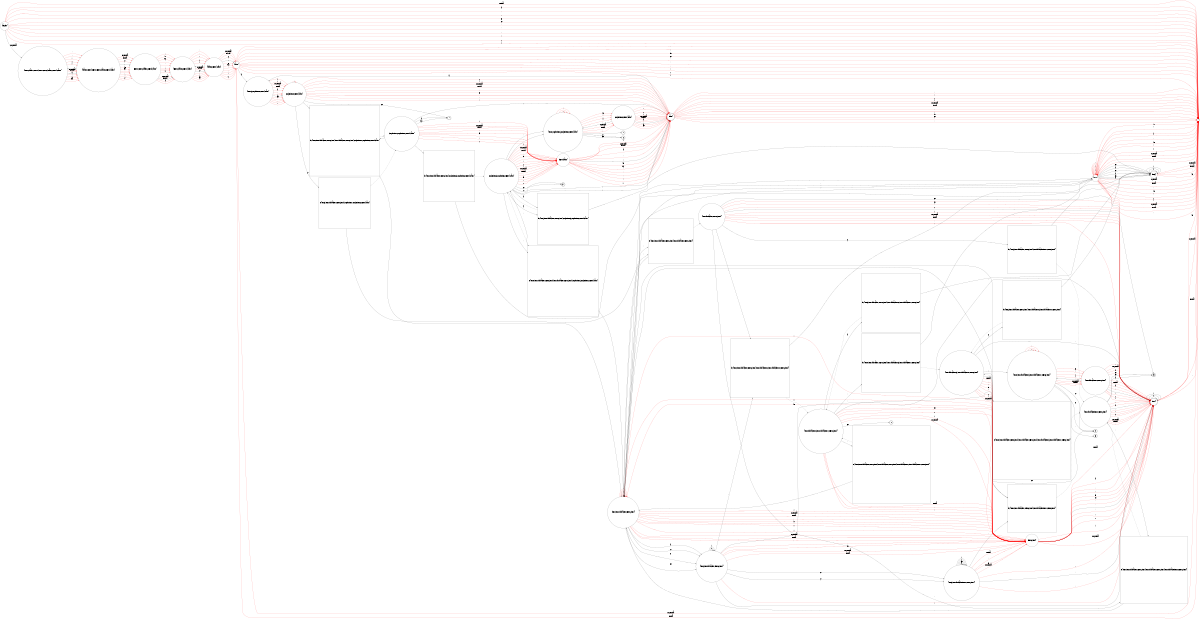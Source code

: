 digraph {
rankdir=LR;
size="8,5";
node [shape = circle, color = black];
0 [label="[sample_0]"];
1 [label="[TERM_2,header_1,TERM_4,TERM_1,TERM_2,header_2,TERM_4,main_0]"];
3 [label="[header_1,TERM_4,TERM_1,TERM_2,header_2,TERM_4,main_0]"];
4 [label="[TERM_1,TERM_2,header_2,TERM_4,main_0]"];
5 [label="[TERM_2,header_2,TERM_4,main_0]"];
6 [label="[header_2,TERM_4,main_0]"];
7 [label="[main_0]"];
8 [label="[TERM_5,complex_item_0,TERM_4,main_1]"];
9 [label="[complex_item_0,TERM_4,main_1]"];
16 [label="[item_0,item_with_bracket_1,TERM_8,item_4]"];
17 [label="[complex_item_1,complex_item_2,TERM_4,main_1]"];
18 [label="[TERM_4,main_1]"];
24 [label="[item_0]"];
25 [label="[complex_item_3,complex_item_2,TERM_4,main_1]"];
28 [label="[item_0,complex_item_3,complex_item_2,TERM_4,main_1]"];
29 [label="[complex_item_2,TERM_4,main_1]"];
36 [label="[item_3]"];
25 [label="[complex_item_3,complex_item_2,TERM_4,main_1]"];
48 [label="[TERM_8,item_4]"];
49 [label="[item_3,item_with_bracket_1,TERM_8,item_4]"];
51 [label="[item_with_bracket_1,TERM_8,item_4]"];
24 [label="[item_0]"];
59 [label="[item_with_bracket_or_2,item_with_bracket_or_1,TERM_8,item_4]"];
24 [label="[item_0]"];
66 [label="[item_with_bracket_or_3,item_with_bracket_or_1,TERM_8,item_4]"];
69 [label="[item_0,item_with_bracket_or_3,item_with_bracket_or_1,TERM_8,item_4]"];
70 [label="[item_with_bracket_or_1,TERM_8,item_4]"];
16 [label="[item_0,item_with_bracket_1,TERM_8,item_4]"];
86 [label="[item_with_bracket_items_1,TERM_8,item_4]"];
95 [label="[item_3,item_with_bracket_items_1,TERM_8,item_4]"];
node [shape = square];
15 [label="let: [item_0,item_with_bracket_1,TERM_8,item_4,item_with_bracket_1,TERM_8,item_4,complex_item_1,complex_item_2,TERM_4,main_1]"];
23 [label="let: [item_0,item_with_bracket_1,TERM_8,item_4,complex_item_3,complex_item_2,TERM_4,main_1]"];
32 [label="let: [item_0,item_with_bracket_1,TERM_8,item_4,item_with_bracket_1,TERM_8,item_4,complex_item_3,complex_item_2,TERM_4,main_1]"];
35 [label="let: [item_3,item_with_bracket_1,TERM_8,item_4,complex_item_3,complex_item_2,TERM_4,main_1]"];
50 [label="let: [item_0,item_with_bracket_1,TERM_8,item_4,item_with_bracket_1,TERM_8,item_4]"];
58 [label="let: [item_0,item_with_bracket_1,TERM_8,item_4,item_with_bracket_or_2,item_with_bracket_or_1,TERM_8,item_4]"];
65 [label="let: [item_0,item_with_bracket_1,TERM_8,item_4,item_with_bracket_or_3,item_with_bracket_or_1,TERM_8,item_4]"];
73 [label="let: [item_0,item_with_bracket_1,TERM_8,item_4,item_with_bracket_1,TERM_8,item_4,item_with_bracket_or_3,item_with_bracket_or_1,TERM_8,item_4]"];
76 [label="let: [item_3,item_with_bracket_1,TERM_8,item_4,item_with_bracket_or_3,item_with_bracket_or_1,TERM_8,item_4]"];
79 [label="let: [item_0,item_with_bracket_1,TERM_8,item_4,item_with_bracket_1,TERM_8,item_4,item_with_bracket_or_2,item_with_bracket_or_1,TERM_8,item_4]"];
82 [label="let: [item_3,item_with_bracket_1,TERM_8,item_4,item_with_bracket_or_2,item_with_bracket_or_1,TERM_8,item_4]"];
85 [label="let: [item_0,item_with_bracket_1,TERM_8,item_4,item_with_bracket_1,TERM_8,item_4,item_with_bracket_items_1,TERM_8,item_4]"];
94 [label="let: [item_3,item_with_bracket_1,TERM_8,item_4,item_with_bracket_items_1,TERM_8,item_4]"];
96 [label="let: [item_0,item_with_bracket_1,TERM_8,item_4,item_with_bracket_items_1,TERM_8,item_4]"];
103 [label="let: [item_3,item_with_bracket_1,TERM_8,item_4,complex_item_1,complex_item_2,TERM_4,main_1]"];
node [shape = doublecircle];
2 [label="[]"];
10 [label="[main_1]"];
52 [label="[item_4]"];
0 -> 1 [ label = "non-terminal", color = "black" ];
0 -> 2 [ label = "terminal", color = "red" ];
0 -> 2 [ label = "A", color = "red" ];
0 -> 2 [ label = ",", color = "red" ];
0 -> 2 [ label = ";", color = "red" ];
0 -> 2 [ label = "::=", color = "red" ];
0 -> 2 [ label = "eps", color = "red" ];
0 -> 2 [ label = "(", color = "red" ];
0 -> 2 [ label = ")", color = "red" ];
0 -> 2 [ label = "|", color = "red" ];
0 -> 2 [ label = "*", color = "red" ];
0 -> 2 [ label = "+", color = "red" ];
0 -> 2 [ label = "?", color = "red" ];
1 -> 3 [ label = "non-terminal", color = "red" ];
1 -> 3 [ label = "terminal", color = "red" ];
1 -> 3 [ label = "A", color = "black" ];
1 -> 3 [ label = ",", color = "red" ];
1 -> 3 [ label = ";", color = "red" ];
1 -> 3 [ label = "::=", color = "red" ];
1 -> 3 [ label = "eps", color = "red" ];
1 -> 3 [ label = "(", color = "red" ];
1 -> 3 [ label = ")", color = "red" ];
1 -> 3 [ label = "|", color = "red" ];
1 -> 3 [ label = "*", color = "red" ];
1 -> 3 [ label = "+", color = "red" ];
1 -> 3 [ label = "?", color = "red" ];
3 -> 4 [ label = "non-terminal", color = "red" ];
3 -> 4 [ label = "terminal", color = "red" ];
3 -> 4 [ label = "A", color = "red" ];
3 -> 1 [ label = ",", color = "black" ];
3 -> 4 [ label = ";", color = "black" ];
3 -> 4 [ label = "::=", color = "red" ];
3 -> 4 [ label = "eps", color = "red" ];
3 -> 4 [ label = "(", color = "red" ];
3 -> 4 [ label = ")", color = "red" ];
3 -> 4 [ label = "|", color = "red" ];
3 -> 4 [ label = "*", color = "red" ];
3 -> 4 [ label = "+", color = "red" ];
3 -> 4 [ label = "?", color = "red" ];
4 -> 5 [ label = "non-terminal", color = "red" ];
4 -> 5 [ label = "terminal", color = "black" ];
4 -> 5 [ label = "A", color = "red" ];
4 -> 5 [ label = ",", color = "red" ];
4 -> 5 [ label = ";", color = "red" ];
4 -> 5 [ label = "::=", color = "red" ];
4 -> 5 [ label = "eps", color = "red" ];
4 -> 5 [ label = "(", color = "red" ];
4 -> 5 [ label = ")", color = "red" ];
4 -> 5 [ label = "|", color = "red" ];
4 -> 5 [ label = "*", color = "red" ];
4 -> 5 [ label = "+", color = "red" ];
4 -> 5 [ label = "?", color = "red" ];
5 -> 6 [ label = "non-terminal", color = "red" ];
5 -> 6 [ label = "terminal", color = "red" ];
5 -> 6 [ label = "A", color = "black" ];
5 -> 6 [ label = ",", color = "red" ];
5 -> 6 [ label = ";", color = "red" ];
5 -> 6 [ label = "::=", color = "red" ];
5 -> 6 [ label = "eps", color = "red" ];
5 -> 6 [ label = "(", color = "red" ];
5 -> 6 [ label = ")", color = "red" ];
5 -> 6 [ label = "|", color = "red" ];
5 -> 6 [ label = "*", color = "red" ];
5 -> 6 [ label = "+", color = "red" ];
5 -> 6 [ label = "?", color = "red" ];
6 -> 7 [ label = "non-terminal", color = "red" ];
6 -> 7 [ label = "terminal", color = "red" ];
6 -> 7 [ label = "A", color = "red" ];
6 -> 5 [ label = ",", color = "black" ];
6 -> 7 [ label = ";", color = "black" ];
6 -> 7 [ label = "::=", color = "red" ];
6 -> 7 [ label = "eps", color = "red" ];
6 -> 7 [ label = "(", color = "red" ];
6 -> 7 [ label = ")", color = "red" ];
6 -> 7 [ label = "|", color = "red" ];
6 -> 7 [ label = "*", color = "red" ];
6 -> 7 [ label = "+", color = "red" ];
6 -> 7 [ label = "?", color = "red" ];
7 -> 2 [ label = "non-terminal", color = "red" ];
7 -> 2 [ label = "terminal", color = "red" ];
7 -> 8 [ label = "A", color = "black" ];
7 -> 2 [ label = ",", color = "red" ];
7 -> 2 [ label = ";", color = "red" ];
7 -> 2 [ label = "::=", color = "red" ];
7 -> 2 [ label = "eps", color = "red" ];
7 -> 2 [ label = "(", color = "red" ];
7 -> 2 [ label = ")", color = "red" ];
7 -> 2 [ label = "|", color = "red" ];
7 -> 2 [ label = "*", color = "red" ];
7 -> 2 [ label = "+", color = "red" ];
7 -> 2 [ label = "?", color = "red" ];
8 -> 9 [ label = "non-terminal", color = "red" ];
8 -> 9 [ label = "terminal", color = "red" ];
8 -> 9 [ label = "A", color = "red" ];
8 -> 9 [ label = ",", color = "red" ];
8 -> 9 [ label = ";", color = "red" ];
8 -> 9 [ label = "::=", color = "black" ];
8 -> 9 [ label = "eps", color = "red" ];
8 -> 9 [ label = "(", color = "red" ];
8 -> 9 [ label = ")", color = "red" ];
8 -> 9 [ label = "|", color = "red" ];
8 -> 9 [ label = "*", color = "red" ];
8 -> 9 [ label = "+", color = "red" ];
8 -> 9 [ label = "?", color = "red" ];
9 -> 10 [ label = "non-terminal", color = "red" ];
9 -> 10 [ label = "terminal", color = "red" ];
9 -> 103 [ label = "A", color = "black" ];
9 -> 10 [ label = ",", color = "red" ];
9 -> 9 [ label = ";", color = "red" ];
9 -> 10 [ label = "::=", color = "red" ];
9 -> 11 [ label = "eps", color = "black" ];
9 -> 15 [ label = "(", color = "black" ];
9 -> 10 [ label = ")", color = "red" ];
9 -> 10 [ label = "|", color = "red" ];
9 -> 10 [ label = "*", color = "red" ];
9 -> 10 [ label = "+", color = "red" ];
9 -> 10 [ label = "?", color = "red" ];
10 -> 2 [ label = "non-terminal", color = "red" ];
10 -> 2 [ label = "terminal", color = "red" ];
10 -> 8 [ label = "A", color = "black" ];
10 -> 2 [ label = ",", color = "red" ];
10 -> 2 [ label = ";", color = "red" ];
10 -> 2 [ label = "::=", color = "red" ];
10 -> 2 [ label = "eps", color = "red" ];
10 -> 2 [ label = "(", color = "red" ];
10 -> 2 [ label = ")", color = "red" ];
10 -> 2 [ label = "|", color = "red" ];
10 -> 2 [ label = "*", color = "red" ];
10 -> 2 [ label = "+", color = "red" ];
10 -> 2 [ label = "?", color = "red" ];
16 -> 48 [ label = "non-terminal", color = "red" ];
16 -> 48 [ label = "terminal", color = "red" ];
16 -> 49 [ label = "A", color = "black" ];
16 -> 48 [ label = ",", color = "red" ];
16 -> 16 [ label = ";", color = "red" ];
16 -> 48 [ label = "::=", color = "red" ];
16 -> 49 [ label = "eps", color = "black" ];
16 -> 50 [ label = "(", color = "black" ];
16 -> 16 [ label = ")", color = "red" ];
16 -> 16 [ label = "|", color = "red" ];
16 -> 48 [ label = "*", color = "red" ];
16 -> 48 [ label = "+", color = "red" ];
16 -> 48 [ label = "?", color = "red" ];
17 -> 18 [ label = "non-terminal", color = "red" ];
17 -> 18 [ label = "terminal", color = "red" ];
17 -> 11 [ label = "A", color = "black" ];
17 -> 18 [ label = ",", color = "red" ];
17 -> 10 [ label = ";", color = "black" ];
17 -> 18 [ label = "::=", color = "red" ];
17 -> 11 [ label = "eps", color = "black" ];
17 -> 15 [ label = "(", color = "black" ];
17 -> 18 [ label = ")", color = "red" ];
17 -> 23 [ label = "|", color = "black" ];
17 -> 18 [ label = "*", color = "red" ];
17 -> 18 [ label = "+", color = "red" ];
17 -> 18 [ label = "?", color = "red" ];
15 -> 16;
15 -> 17 [style=dashed];
18 -> 10 [ label = "non-terminal", color = "red" ];
18 -> 10 [ label = "terminal", color = "red" ];
18 -> 10 [ label = "A", color = "red" ];
18 -> 10 [ label = ",", color = "red" ];
18 -> 10 [ label = ";", color = "black" ];
18 -> 10 [ label = "::=", color = "red" ];
18 -> 10 [ label = "eps", color = "red" ];
18 -> 10 [ label = "(", color = "red" ];
18 -> 10 [ label = ")", color = "red" ];
18 -> 10 [ label = "|", color = "red" ];
18 -> 10 [ label = "*", color = "red" ];
18 -> 10 [ label = "+", color = "red" ];
18 -> 10 [ label = "?", color = "red" ];
24 -> 2 [ label = "non-terminal", color = "red" ];
24 -> 2 [ label = "terminal", color = "red" ];
24 -> 36 [ label = "A", color = "black" ];
24 -> 2 [ label = ",", color = "red" ];
24 -> 24 [ label = ";", color = "red" ];
24 -> 2 [ label = "::=", color = "red" ];
24 -> 36 [ label = "eps", color = "black" ];
24 -> 16 [ label = "(", color = "black" ];
24 -> 24 [ label = ")", color = "red" ];
24 -> 24 [ label = "|", color = "red" ];
24 -> 2 [ label = "*", color = "red" ];
24 -> 2 [ label = "+", color = "red" ];
24 -> 2 [ label = "?", color = "red" ];
25 -> 18 [ label = "non-terminal", color = "red" ];
25 -> 18 [ label = "terminal", color = "red" ];
25 -> 35 [ label = "A", color = "black" ];
25 -> 18 [ label = ",", color = "red" ];
25 -> 10 [ label = ";", color = "black" ];
25 -> 18 [ label = "::=", color = "red" ];
25 -> 37 [ label = "eps", color = "black" ];
25 -> 32 [ label = "(", color = "black" ];
25 -> 18 [ label = ")", color = "red" ];
25 -> 28 [ label = "|", color = "black" ];
25 -> 18 [ label = "*", color = "red" ];
25 -> 18 [ label = "+", color = "red" ];
25 -> 18 [ label = "?", color = "red" ];
23 -> 24;
23 -> 25 [style=dashed];
28 -> 29 [ label = "non-terminal", color = "red" ];
28 -> 29 [ label = "terminal", color = "red" ];
28 -> 26 [ label = "A", color = "black" ];
28 -> 29 [ label = ",", color = "red" ];
28 -> 28 [ label = ";", color = "red" ];
28 -> 29 [ label = "::=", color = "red" ];
28 -> 26 [ label = "eps", color = "black" ];
28 -> 27 [ label = "(", color = "black" ];
28 -> 28 [ label = ")", color = "red" ];
28 -> 28 [ label = "|", color = "red" ];
28 -> 29 [ label = "*", color = "red" ];
28 -> 29 [ label = "+", color = "red" ];
28 -> 29 [ label = "?", color = "red" ];
29 -> 10 [ label = "non-terminal", color = "red" ];
29 -> 10 [ label = "terminal", color = "red" ];
29 -> 10 [ label = "A", color = "red" ];
29 -> 10 [ label = ",", color = "red" ];
29 -> 10 [ label = ";", color = "black" ];
29 -> 10 [ label = "::=", color = "red" ];
29 -> 10 [ label = "eps", color = "red" ];
29 -> 10 [ label = "(", color = "red" ];
29 -> 10 [ label = ")", color = "red" ];
29 -> 28 [ label = "|", color = "black" ];
29 -> 10 [ label = "*", color = "red" ];
29 -> 10 [ label = "+", color = "red" ];
29 -> 10 [ label = "?", color = "red" ];
32 -> 16;
32 -> 25 [style=dashed];
36 -> 2 [ label = "non-terminal", color = "red" ];
36 -> 2 [ label = "terminal", color = "red" ];
36 -> 2 [ label = ",", color = "red" ];
36 -> 2 [ label = "::=", color = "red" ];
36 -> 36 [ label = "*", color = "black" ];
36 -> 36 [ label = "+", color = "black" ];
36 -> 36 [ label = "?", color = "black" ];
25 -> 18 [ label = "non-terminal", color = "red" ];
25 -> 18 [ label = "terminal", color = "red" ];
25 -> 35 [ label = "A", color = "black" ];
25 -> 18 [ label = ",", color = "red" ];
25 -> 10 [ label = ";", color = "black" ];
25 -> 18 [ label = "::=", color = "red" ];
25 -> 37 [ label = "eps", color = "black" ];
25 -> 32 [ label = "(", color = "black" ];
25 -> 18 [ label = ")", color = "red" ];
25 -> 28 [ label = "|", color = "black" ];
25 -> 18 [ label = "*", color = "red" ];
25 -> 18 [ label = "+", color = "red" ];
25 -> 18 [ label = "?", color = "red" ];
35 -> 36;
35 -> 25 [style=dashed];
48 -> 52 [ label = "non-terminal", color = "red" ];
48 -> 52 [ label = "terminal", color = "red" ];
48 -> 52 [ label = "A", color = "red" ];
48 -> 52 [ label = ",", color = "red" ];
48 -> 52 [ label = ";", color = "red" ];
48 -> 52 [ label = "::=", color = "red" ];
48 -> 52 [ label = "eps", color = "red" ];
48 -> 52 [ label = "(", color = "red" ];
48 -> 52 [ label = ")", color = "black" ];
48 -> 52 [ label = "|", color = "red" ];
48 -> 52 [ label = "*", color = "red" ];
48 -> 52 [ label = "+", color = "red" ];
48 -> 52 [ label = "?", color = "red" ];
49 -> 48 [ label = "non-terminal", color = "red" ];
49 -> 48 [ label = "terminal", color = "red" ];
49 -> 95 [ label = "A", color = "black" ];
49 -> 48 [ label = ",", color = "red" ];
49 -> 52 [ label = ";", color = "red" ];
49 -> 48 [ label = "::=", color = "red" ];
49 -> 95 [ label = "eps", color = "black" ];
49 -> 96 [ label = "(", color = "black" ];
49 -> 52 [ label = ")", color = "black" ];
49 -> 58 [ label = "|", color = "black" ];
49 -> 49 [ label = "*", color = "black" ];
49 -> 49 [ label = "+", color = "black" ];
49 -> 49 [ label = "?", color = "black" ];
51 -> 52 [ label = "non-terminal", color = "red" ];
51 -> 52 [ label = "terminal", color = "red" ];
51 -> 94 [ label = "A", color = "black" ];
51 -> 52 [ label = ",", color = "red" ];
51 -> 52 [ label = ";", color = "red" ];
51 -> 52 [ label = "::=", color = "red" ];
51 -> 53 [ label = "eps", color = "black" ];
51 -> 85 [ label = "(", color = "black" ];
51 -> 52 [ label = ")", color = "black" ];
51 -> 58 [ label = "|", color = "black" ];
51 -> 52 [ label = "*", color = "red" ];
51 -> 52 [ label = "+", color = "red" ];
51 -> 52 [ label = "?", color = "red" ];
50 -> 16;
50 -> 51 [style=dashed];
52 -> 2 [ label = "non-terminal", color = "red" ];
52 -> 2 [ label = "terminal", color = "red" ];
52 -> 2 [ label = ",", color = "red" ];
52 -> 2 [ label = "::=", color = "red" ];
52 -> 52 [ label = "*", color = "black" ];
52 -> 52 [ label = "+", color = "black" ];
52 -> 52 [ label = "?", color = "black" ];
24 -> 2 [ label = "non-terminal", color = "red" ];
24 -> 2 [ label = "terminal", color = "red" ];
24 -> 36 [ label = "A", color = "black" ];
24 -> 2 [ label = ",", color = "red" ];
24 -> 24 [ label = ";", color = "red" ];
24 -> 2 [ label = "::=", color = "red" ];
24 -> 36 [ label = "eps", color = "black" ];
24 -> 16 [ label = "(", color = "black" ];
24 -> 24 [ label = ")", color = "red" ];
24 -> 24 [ label = "|", color = "red" ];
24 -> 2 [ label = "*", color = "red" ];
24 -> 2 [ label = "+", color = "red" ];
24 -> 2 [ label = "?", color = "red" ];
59 -> 48 [ label = "non-terminal", color = "red" ];
59 -> 48 [ label = "terminal", color = "red" ];
59 -> 82 [ label = "A", color = "black" ];
59 -> 48 [ label = ",", color = "red" ];
59 -> 48 [ label = ";", color = "red" ];
59 -> 48 [ label = "::=", color = "red" ];
59 -> 60 [ label = "eps", color = "black" ];
59 -> 79 [ label = "(", color = "black" ];
59 -> 52 [ label = ")", color = "black" ];
59 -> 65 [ label = "|", color = "black" ];
59 -> 48 [ label = "*", color = "red" ];
59 -> 48 [ label = "+", color = "red" ];
59 -> 48 [ label = "?", color = "red" ];
58 -> 24;
58 -> 59 [style=dashed];
24 -> 2 [ label = "non-terminal", color = "red" ];
24 -> 2 [ label = "terminal", color = "red" ];
24 -> 36 [ label = "A", color = "black" ];
24 -> 2 [ label = ",", color = "red" ];
24 -> 24 [ label = ";", color = "red" ];
24 -> 2 [ label = "::=", color = "red" ];
24 -> 36 [ label = "eps", color = "black" ];
24 -> 16 [ label = "(", color = "black" ];
24 -> 24 [ label = ")", color = "red" ];
24 -> 24 [ label = "|", color = "red" ];
24 -> 2 [ label = "*", color = "red" ];
24 -> 2 [ label = "+", color = "red" ];
24 -> 2 [ label = "?", color = "red" ];
66 -> 48 [ label = "non-terminal", color = "red" ];
66 -> 48 [ label = "terminal", color = "red" ];
66 -> 76 [ label = "A", color = "black" ];
66 -> 48 [ label = ",", color = "red" ];
66 -> 48 [ label = ";", color = "red" ];
66 -> 48 [ label = "::=", color = "red" ];
66 -> 67 [ label = "eps", color = "black" ];
66 -> 73 [ label = "(", color = "black" ];
66 -> 52 [ label = ")", color = "black" ];
66 -> 69 [ label = "|", color = "black" ];
66 -> 48 [ label = "*", color = "red" ];
66 -> 48 [ label = "+", color = "red" ];
66 -> 48 [ label = "?", color = "red" ];
65 -> 24;
65 -> 66 [style=dashed];
69 -> 70 [ label = "non-terminal", color = "red" ];
69 -> 70 [ label = "terminal", color = "red" ];
69 -> 67 [ label = "A", color = "black" ];
69 -> 70 [ label = ",", color = "red" ];
69 -> 69 [ label = ";", color = "red" ];
69 -> 70 [ label = "::=", color = "red" ];
69 -> 67 [ label = "eps", color = "black" ];
69 -> 68 [ label = "(", color = "black" ];
69 -> 69 [ label = ")", color = "red" ];
69 -> 69 [ label = "|", color = "red" ];
69 -> 70 [ label = "*", color = "red" ];
69 -> 70 [ label = "+", color = "red" ];
69 -> 70 [ label = "?", color = "red" ];
70 -> 52 [ label = "non-terminal", color = "red" ];
70 -> 52 [ label = "terminal", color = "red" ];
70 -> 52 [ label = "A", color = "red" ];
70 -> 52 [ label = ",", color = "red" ];
70 -> 52 [ label = ";", color = "red" ];
70 -> 52 [ label = "::=", color = "red" ];
70 -> 52 [ label = "eps", color = "red" ];
70 -> 52 [ label = "(", color = "red" ];
70 -> 52 [ label = ")", color = "black" ];
70 -> 69 [ label = "|", color = "black" ];
70 -> 52 [ label = "*", color = "red" ];
70 -> 52 [ label = "+", color = "red" ];
70 -> 52 [ label = "?", color = "red" ];
73 -> 16;
73 -> 66 [style=dashed];
76 -> 36;
76 -> 66 [style=dashed];
79 -> 16;
79 -> 59 [style=dashed];
82 -> 36;
82 -> 59 [style=dashed];
16 -> 48 [ label = "non-terminal", color = "red" ];
16 -> 48 [ label = "terminal", color = "red" ];
16 -> 49 [ label = "A", color = "black" ];
16 -> 48 [ label = ",", color = "red" ];
16 -> 16 [ label = ";", color = "red" ];
16 -> 48 [ label = "::=", color = "red" ];
16 -> 49 [ label = "eps", color = "black" ];
16 -> 50 [ label = "(", color = "black" ];
16 -> 16 [ label = ")", color = "red" ];
16 -> 16 [ label = "|", color = "red" ];
16 -> 48 [ label = "*", color = "red" ];
16 -> 48 [ label = "+", color = "red" ];
16 -> 48 [ label = "?", color = "red" ];
86 -> 52 [ label = "non-terminal", color = "red" ];
86 -> 52 [ label = "terminal", color = "red" ];
86 -> 53 [ label = "A", color = "black" ];
86 -> 52 [ label = ",", color = "red" ];
86 -> 52 [ label = ";", color = "red" ];
86 -> 52 [ label = "::=", color = "red" ];
86 -> 53 [ label = "eps", color = "black" ];
86 -> 85 [ label = "(", color = "black" ];
86 -> 52 [ label = ")", color = "black" ];
86 -> 52 [ label = "|", color = "red" ];
86 -> 52 [ label = "*", color = "red" ];
86 -> 52 [ label = "+", color = "red" ];
86 -> 52 [ label = "?", color = "red" ];
85 -> 16;
85 -> 86 [style=dashed];
94 -> 36;
94 -> 86 [style=dashed];
95 -> 48 [ label = "non-terminal", color = "red" ];
95 -> 48 [ label = "terminal", color = "red" ];
95 -> 95 [ label = "A", color = "black" ];
95 -> 48 [ label = ",", color = "red" ];
95 -> 52 [ label = ";", color = "red" ];
95 -> 48 [ label = "::=", color = "red" ];
95 -> 95 [ label = "eps", color = "black" ];
95 -> 96 [ label = "(", color = "black" ];
95 -> 52 [ label = ")", color = "black" ];
95 -> 52 [ label = "|", color = "red" ];
95 -> 95 [ label = "*", color = "black" ];
95 -> 95 [ label = "+", color = "black" ];
95 -> 95 [ label = "?", color = "black" ];
96 -> 16;
96 -> 86 [style=dashed];
103 -> 36;
103 -> 17 [style=dashed];
}
